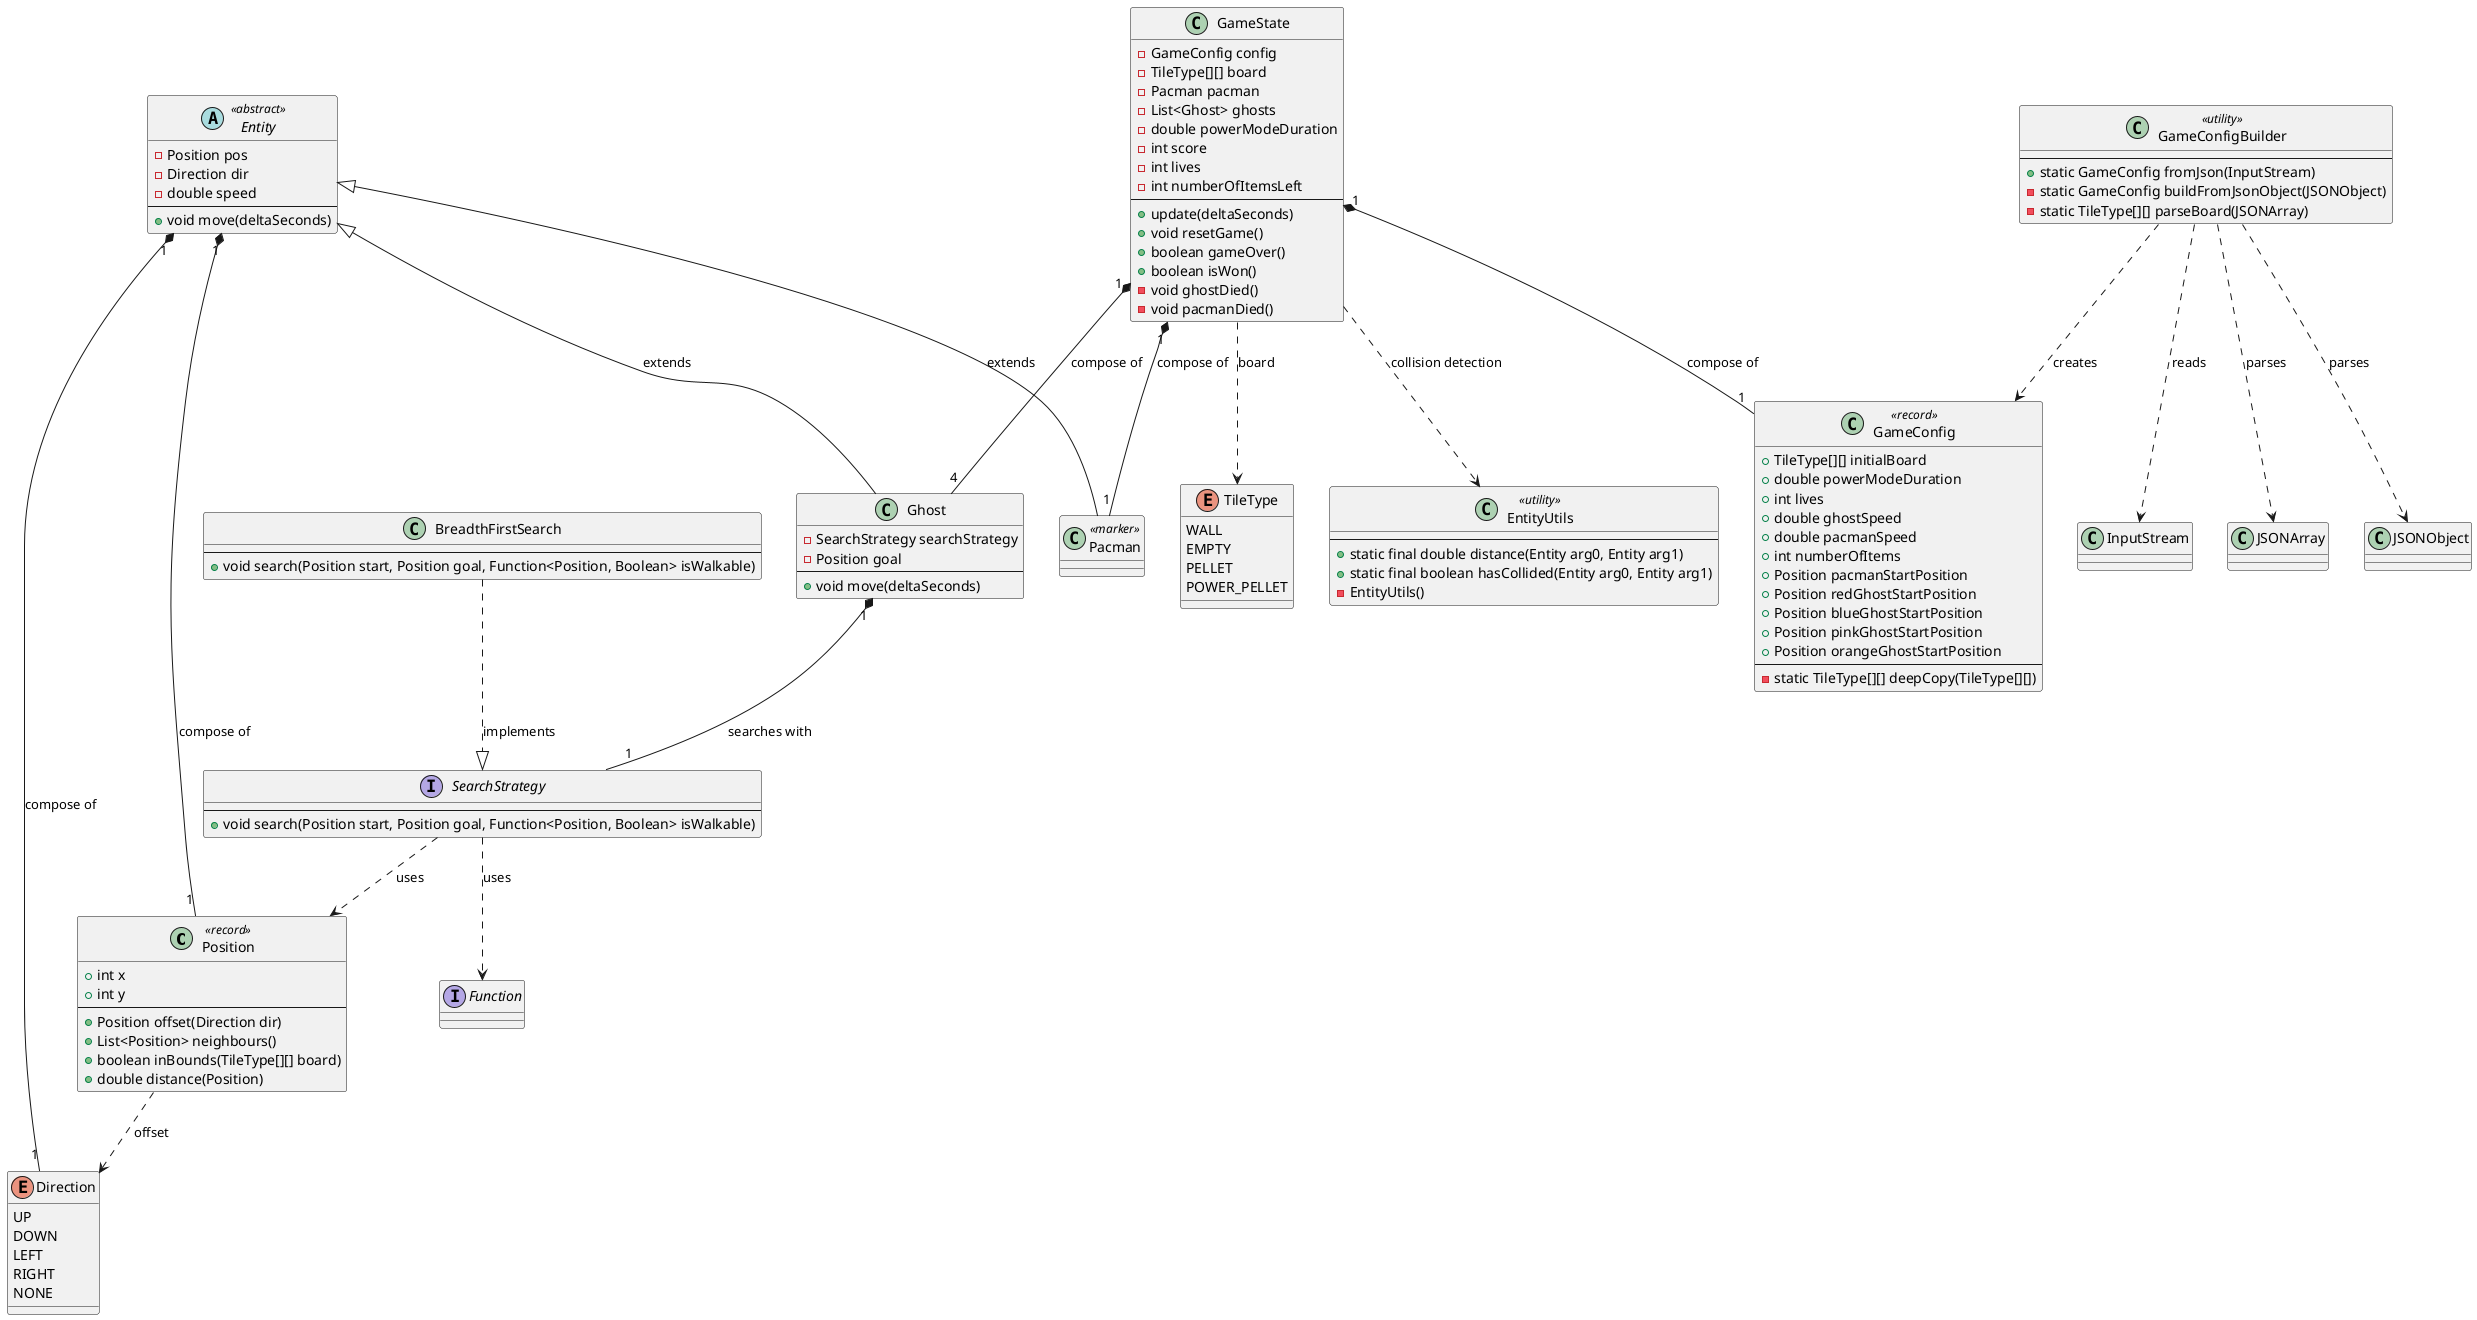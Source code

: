 @startuml

class Position <<record>> {
    + int x
    + int y
    --
    + Position offset(Direction dir)
    + List<Position> neighbours()
    + boolean inBounds(TileType[][] board)
    + double distance(Position)
}

abstract class Entity <<abstract>> {
    - Position pos
    - Direction dir
    - double speed
    --
    + void move(deltaSeconds)
}

class Pacman <<marker>>

interface Function

interface SearchStrategy {
    --
    + void search(Position start, Position goal, Function<Position, Boolean> isWalkable)
}

class BreadthFirstSearch {
    --
    + void search(Position start, Position goal, Function<Position, Boolean> isWalkable)
}

class Ghost {
    - SearchStrategy searchStrategy
    - Position goal
    --
    + void move(deltaSeconds)
}

class EntityUtils <<utility>> {
    --
    + static final double distance(Entity arg0, Entity arg1)
    + static final boolean hasCollided(Entity arg0, Entity arg1)
    - EntityUtils()
}

enum TileType {
    WALL
    EMPTY
    PELLET
    POWER_PELLET
}

enum Direction {
    UP
    DOWN
    LEFT
    RIGHT
    NONE
}

class GameConfig <<record>> {
    + TileType[][] initialBoard
    + double powerModeDuration
    + int lives
    + double ghostSpeed
    + double pacmanSpeed
    + int numberOfItems
    + Position pacmanStartPosition
    + Position redGhostStartPosition
    + Position blueGhostStartPosition
    + Position pinkGhostStartPosition
    + Position orangeGhostStartPosition
    --
    - static TileType[][] deepCopy(TileType[][])
}

class GameConfigBuilder <<utility>> {
    --
    + static GameConfig fromJson(InputStream)
    - static GameConfig buildFromJsonObject(JSONObject)
    - static TileType[][] parseBoard(JSONArray)
}

class GameState {
    - GameConfig config
    - TileType[][] board
    - Pacman pacman
    - List<Ghost> ghosts
    - double powerModeDuration
    - int score
    - int lives
    - int numberOfItemsLeft
    --
    + update(deltaSeconds)
    + void resetGame()
    + boolean gameOver()
    + boolean isWon()
    - void ghostDied()
    - void pacmanDied()
}

class InputStream
class JSONArray
class JSONObject

GameState "1" *-- "1" GameConfig : compose of
GameState "1" *-- "1" Pacman : compose of 
GameState "1" *-- "4" Ghost : compose of
Entity "1" *-- "1" Position : compose of
Entity "1" *-- "1" Direction : compose of
Ghost "1" *-- "1" SearchStrategy : searches with

BreadthFirstSearch ..|> SearchStrategy : implements
SearchStrategy ..> Function : uses
SearchStrategy ..> Position : uses

GameConfigBuilder ..> GameConfig : creates
GameConfigBuilder ..> InputStream : reads
GameConfigBuilder ..> JSONObject : parses
GameConfigBuilder ..> JSONArray : parses

Entity <|-- Ghost : extends
Entity <|-- Pacman : extends

GameState ..> TileType : board
Position ..> Direction : offset
GameState ..> EntityUtils : collision detection

@enduml

